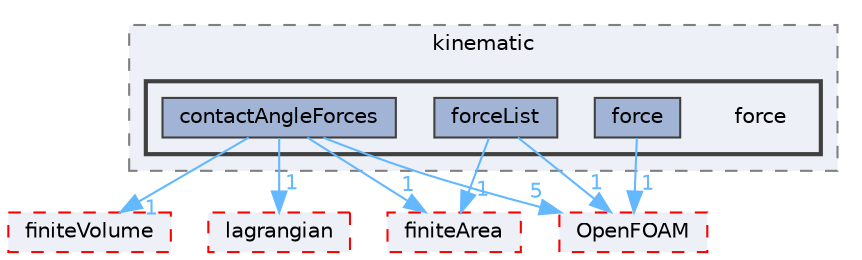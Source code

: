 digraph "src/regionFaModels/liquidFilm/subModels/kinematic/force"
{
 // LATEX_PDF_SIZE
  bgcolor="transparent";
  edge [fontname=Helvetica,fontsize=10,labelfontname=Helvetica,labelfontsize=10];
  node [fontname=Helvetica,fontsize=10,shape=box,height=0.2,width=0.4];
  compound=true
  subgraph clusterdir_8305190c0f06b860bf075e638eefa670 {
    graph [ bgcolor="#edf0f7", pencolor="grey50", label="kinematic", fontname=Helvetica,fontsize=10 style="filled,dashed", URL="dir_8305190c0f06b860bf075e638eefa670.html",tooltip=""]
  subgraph clusterdir_7528661e0859e2178cb53ca32b31c912 {
    graph [ bgcolor="#edf0f7", pencolor="grey25", label="", fontname=Helvetica,fontsize=10 style="filled,bold", URL="dir_7528661e0859e2178cb53ca32b31c912.html",tooltip=""]
    dir_7528661e0859e2178cb53ca32b31c912 [shape=plaintext, label="force"];
  dir_671f143f1effae2919a4d108dca6d367 [label="contactAngleForces", fillcolor="#a2b4d6", color="grey25", style="filled", URL="dir_671f143f1effae2919a4d108dca6d367.html",tooltip=""];
  dir_70e112621ebffebbeb9413745a4dc9a0 [label="force", fillcolor="#a2b4d6", color="grey25", style="filled", URL="dir_70e112621ebffebbeb9413745a4dc9a0.html",tooltip=""];
  dir_f23f9784b531505bb21892cb466a9bf4 [label="forceList", fillcolor="#a2b4d6", color="grey25", style="filled", URL="dir_f23f9784b531505bb21892cb466a9bf4.html",tooltip=""];
  }
  }
  dir_9bd15774b555cf7259a6fa18f99fe99b [label="finiteVolume", fillcolor="#edf0f7", color="red", style="filled,dashed", URL="dir_9bd15774b555cf7259a6fa18f99fe99b.html",tooltip=""];
  dir_b69a9eadfe761c231b266ce918b218a5 [label="finiteArea", fillcolor="#edf0f7", color="red", style="filled,dashed", URL="dir_b69a9eadfe761c231b266ce918b218a5.html",tooltip=""];
  dir_c5473ff19b20e6ec4dfe5c310b3778a8 [label="OpenFOAM", fillcolor="#edf0f7", color="red", style="filled,dashed", URL="dir_c5473ff19b20e6ec4dfe5c310b3778a8.html",tooltip=""];
  dir_f8c25efc4b6f6a8502a42d5af7554d23 [label="lagrangian", fillcolor="#edf0f7", color="red", style="filled,dashed", URL="dir_f8c25efc4b6f6a8502a42d5af7554d23.html",tooltip=""];
  dir_671f143f1effae2919a4d108dca6d367->dir_9bd15774b555cf7259a6fa18f99fe99b [headlabel="1", labeldistance=1.5 headhref="dir_000666_001387.html" href="dir_000666_001387.html" color="steelblue1" fontcolor="steelblue1"];
  dir_671f143f1effae2919a4d108dca6d367->dir_b69a9eadfe761c231b266ce918b218a5 [headlabel="1", labeldistance=1.5 headhref="dir_000666_001385.html" href="dir_000666_001385.html" color="steelblue1" fontcolor="steelblue1"];
  dir_671f143f1effae2919a4d108dca6d367->dir_c5473ff19b20e6ec4dfe5c310b3778a8 [headlabel="5", labeldistance=1.5 headhref="dir_000666_002695.html" href="dir_000666_002695.html" color="steelblue1" fontcolor="steelblue1"];
  dir_671f143f1effae2919a4d108dca6d367->dir_f8c25efc4b6f6a8502a42d5af7554d23 [headlabel="1", labeldistance=1.5 headhref="dir_000666_002071.html" href="dir_000666_002071.html" color="steelblue1" fontcolor="steelblue1"];
  dir_70e112621ebffebbeb9413745a4dc9a0->dir_c5473ff19b20e6ec4dfe5c310b3778a8 [headlabel="1", labeldistance=1.5 headhref="dir_001473_002695.html" href="dir_001473_002695.html" color="steelblue1" fontcolor="steelblue1"];
  dir_f23f9784b531505bb21892cb466a9bf4->dir_b69a9eadfe761c231b266ce918b218a5 [headlabel="1", labeldistance=1.5 headhref="dir_001477_001385.html" href="dir_001477_001385.html" color="steelblue1" fontcolor="steelblue1"];
  dir_f23f9784b531505bb21892cb466a9bf4->dir_c5473ff19b20e6ec4dfe5c310b3778a8 [headlabel="1", labeldistance=1.5 headhref="dir_001477_002695.html" href="dir_001477_002695.html" color="steelblue1" fontcolor="steelblue1"];
}
